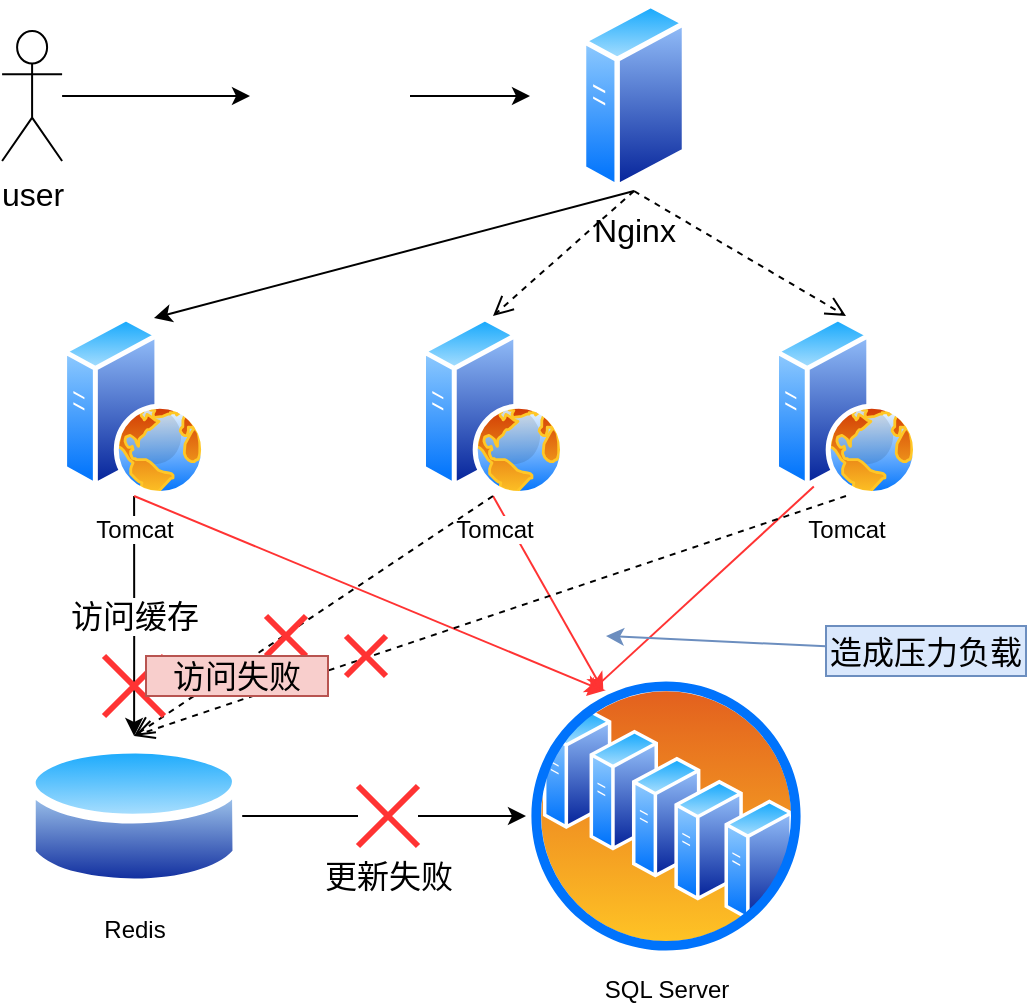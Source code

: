 <mxfile version="15.2.9" type="github">
  <diagram id="kTX6su0PMOBrZuuV1gaZ" name="第 1 页">
    <mxGraphModel dx="678" dy="617" grid="1" gridSize="10" guides="1" tooltips="1" connect="1" arrows="1" fold="1" page="1" pageScale="1" pageWidth="827" pageHeight="1169" math="0" shadow="0">
      <root>
        <mxCell id="0" />
        <mxCell id="1" parent="0" />
        <mxCell id="y-xfseDDS1dq_g0I-2KE-1" value="SQL Server" style="aspect=fixed;perimeter=ellipsePerimeter;html=1;align=center;shadow=0;dashed=0;spacingTop=3;image;image=img/lib/active_directory/server_farm.svg;" vertex="1" parent="1">
          <mxGeometry x="430" y="640" width="140" height="140" as="geometry" />
        </mxCell>
        <mxCell id="y-xfseDDS1dq_g0I-2KE-10" style="edgeStyle=orthogonalEdgeStyle;rounded=0;orthogonalLoop=1;jettySize=auto;html=1;" edge="1" parent="1" source="y-xfseDDS1dq_g0I-2KE-3" target="y-xfseDDS1dq_g0I-2KE-4">
          <mxGeometry relative="1" as="geometry" />
        </mxCell>
        <mxCell id="y-xfseDDS1dq_g0I-2KE-18" value="访问缓存" style="edgeLabel;html=1;align=center;verticalAlign=middle;resizable=0;points=[];fontSize=16;" vertex="1" connectable="0" parent="y-xfseDDS1dq_g0I-2KE-10">
          <mxGeometry x="-0.267" y="1" relative="1" as="geometry">
            <mxPoint x="-1" y="16" as="offset" />
          </mxGeometry>
        </mxCell>
        <mxCell id="y-xfseDDS1dq_g0I-2KE-34" style="edgeStyle=none;rounded=0;orthogonalLoop=1;jettySize=auto;html=1;exitX=0.5;exitY=1;exitDx=0;exitDy=0;entryX=0.25;entryY=0;entryDx=0;entryDy=0;fontSize=16;fillColor=#f8cecc;strokeColor=#FF3333;" edge="1" parent="1" source="y-xfseDDS1dq_g0I-2KE-3" target="y-xfseDDS1dq_g0I-2KE-1">
          <mxGeometry relative="1" as="geometry" />
        </mxCell>
        <mxCell id="y-xfseDDS1dq_g0I-2KE-3" value="Tomcat" style="aspect=fixed;perimeter=ellipsePerimeter;html=1;align=center;shadow=0;dashed=0;spacingTop=3;image;image=img/lib/active_directory/web_server.svg;" vertex="1" parent="1">
          <mxGeometry x="198.05" y="460" width="72" height="90" as="geometry" />
        </mxCell>
        <mxCell id="y-xfseDDS1dq_g0I-2KE-30" style="edgeStyle=none;rounded=0;orthogonalLoop=1;jettySize=auto;html=1;exitX=1;exitY=0.5;exitDx=0;exitDy=0;fontSize=16;startArrow=none;" edge="1" parent="1" source="y-xfseDDS1dq_g0I-2KE-31" target="y-xfseDDS1dq_g0I-2KE-1">
          <mxGeometry relative="1" as="geometry" />
        </mxCell>
        <mxCell id="y-xfseDDS1dq_g0I-2KE-4" value="Redis" style="aspect=fixed;perimeter=ellipsePerimeter;html=1;align=center;shadow=0;dashed=0;spacingTop=3;image;image=img/lib/active_directory/database.svg;" vertex="1" parent="1">
          <mxGeometry x="180" y="670" width="108.1" height="80" as="geometry" />
        </mxCell>
        <mxCell id="y-xfseDDS1dq_g0I-2KE-35" style="edgeStyle=none;rounded=0;orthogonalLoop=1;jettySize=auto;html=1;exitX=0.5;exitY=1;exitDx=0;exitDy=0;entryX=0.25;entryY=0;entryDx=0;entryDy=0;fontSize=16;strokeColor=#FF3333;" edge="1" parent="1" source="y-xfseDDS1dq_g0I-2KE-7" target="y-xfseDDS1dq_g0I-2KE-1">
          <mxGeometry relative="1" as="geometry" />
        </mxCell>
        <mxCell id="y-xfseDDS1dq_g0I-2KE-7" value="Tomcat" style="aspect=fixed;perimeter=ellipsePerimeter;html=1;align=center;shadow=0;dashed=0;spacingTop=3;image;image=img/lib/active_directory/web_server.svg;" vertex="1" parent="1">
          <mxGeometry x="377.5" y="460" width="72" height="90" as="geometry" />
        </mxCell>
        <mxCell id="y-xfseDDS1dq_g0I-2KE-36" style="edgeStyle=none;rounded=0;orthogonalLoop=1;jettySize=auto;html=1;exitX=0.25;exitY=1;exitDx=0;exitDy=0;fontSize=16;strokeColor=#FF3333;" edge="1" parent="1" source="y-xfseDDS1dq_g0I-2KE-8">
          <mxGeometry relative="1" as="geometry">
            <mxPoint x="460" y="650" as="targetPoint" />
          </mxGeometry>
        </mxCell>
        <mxCell id="y-xfseDDS1dq_g0I-2KE-8" value="Tomcat" style="aspect=fixed;perimeter=ellipsePerimeter;html=1;align=center;shadow=0;dashed=0;spacingTop=3;image;image=img/lib/active_directory/web_server.svg;" vertex="1" parent="1">
          <mxGeometry x="554" y="460" width="72" height="90" as="geometry" />
        </mxCell>
        <mxCell id="y-xfseDDS1dq_g0I-2KE-14" value="" style="html=1;verticalAlign=bottom;endArrow=open;dashed=1;endSize=8;exitX=0.5;exitY=1;exitDx=0;exitDy=0;entryX=0.5;entryY=0;entryDx=0;entryDy=0;" edge="1" parent="1" source="y-xfseDDS1dq_g0I-2KE-7" target="y-xfseDDS1dq_g0I-2KE-4">
          <mxGeometry x="-0.176" y="1" relative="1" as="geometry">
            <mxPoint x="400" y="600" as="sourcePoint" />
            <mxPoint x="320" y="600" as="targetPoint" />
            <mxPoint as="offset" />
          </mxGeometry>
        </mxCell>
        <mxCell id="y-xfseDDS1dq_g0I-2KE-15" value="" style="html=1;verticalAlign=bottom;endArrow=open;dashed=1;endSize=8;exitX=0.5;exitY=1;exitDx=0;exitDy=0;entryX=0.5;entryY=0;entryDx=0;entryDy=0;" edge="1" parent="1" source="y-xfseDDS1dq_g0I-2KE-8" target="y-xfseDDS1dq_g0I-2KE-4">
          <mxGeometry relative="1" as="geometry">
            <mxPoint x="423.5" y="560" as="sourcePoint" />
            <mxPoint x="244.05" y="680" as="targetPoint" />
          </mxGeometry>
        </mxCell>
        <mxCell id="y-xfseDDS1dq_g0I-2KE-22" style="edgeStyle=none;rounded=0;orthogonalLoop=1;jettySize=auto;html=1;entryX=0;entryY=0.5;entryDx=0;entryDy=0;fontSize=16;" edge="1" parent="1" source="y-xfseDDS1dq_g0I-2KE-19">
          <mxGeometry relative="1" as="geometry">
            <mxPoint x="292" y="350" as="targetPoint" />
          </mxGeometry>
        </mxCell>
        <mxCell id="y-xfseDDS1dq_g0I-2KE-19" value="user" style="shape=umlActor;verticalLabelPosition=bottom;verticalAlign=top;html=1;fontSize=16;" vertex="1" parent="1">
          <mxGeometry x="168.05" y="317.5" width="30" height="65" as="geometry" />
        </mxCell>
        <mxCell id="y-xfseDDS1dq_g0I-2KE-23" style="edgeStyle=none;rounded=0;orthogonalLoop=1;jettySize=auto;html=1;exitX=1;exitY=0.5;exitDx=0;exitDy=0;fontSize=16;" edge="1" parent="1">
          <mxGeometry relative="1" as="geometry">
            <mxPoint x="432" y="350" as="targetPoint" />
            <mxPoint x="372" y="350" as="sourcePoint" />
          </mxGeometry>
        </mxCell>
        <mxCell id="y-xfseDDS1dq_g0I-2KE-21" value="" style="shape=image;html=1;verticalAlign=top;verticalLabelPosition=bottom;labelBackgroundColor=#ffffff;imageAspect=0;aspect=fixed;image=https://cdn1.iconfinder.com/data/icons/google_jfk_icons_by_carlosjj/128/chrome.png;fontSize=16;" vertex="1" parent="1">
          <mxGeometry x="296" y="310" width="80" height="80" as="geometry" />
        </mxCell>
        <mxCell id="y-xfseDDS1dq_g0I-2KE-26" style="edgeStyle=none;rounded=0;orthogonalLoop=1;jettySize=auto;html=1;exitX=0.5;exitY=1;exitDx=0;exitDy=0;entryX=0.638;entryY=0.011;entryDx=0;entryDy=0;entryPerimeter=0;fontSize=16;" edge="1" parent="1" source="y-xfseDDS1dq_g0I-2KE-25" target="y-xfseDDS1dq_g0I-2KE-3">
          <mxGeometry relative="1" as="geometry" />
        </mxCell>
        <mxCell id="y-xfseDDS1dq_g0I-2KE-25" value="Nginx" style="aspect=fixed;perimeter=ellipsePerimeter;html=1;align=center;shadow=0;dashed=0;spacingTop=3;image;image=img/lib/active_directory/generic_server.svg;fontSize=16;" vertex="1" parent="1">
          <mxGeometry x="457.4" y="302.5" width="53.2" height="95" as="geometry" />
        </mxCell>
        <mxCell id="y-xfseDDS1dq_g0I-2KE-28" value="" style="html=1;verticalAlign=bottom;endArrow=open;dashed=1;endSize=8;fontSize=16;exitX=0.5;exitY=1;exitDx=0;exitDy=0;entryX=0.5;entryY=0;entryDx=0;entryDy=0;" edge="1" parent="1" source="y-xfseDDS1dq_g0I-2KE-25" target="y-xfseDDS1dq_g0I-2KE-7">
          <mxGeometry x="0.016" y="-12" relative="1" as="geometry">
            <mxPoint x="520" y="460" as="sourcePoint" />
            <mxPoint x="440" y="460" as="targetPoint" />
            <mxPoint as="offset" />
          </mxGeometry>
        </mxCell>
        <mxCell id="y-xfseDDS1dq_g0I-2KE-29" value="" style="html=1;verticalAlign=bottom;endArrow=open;dashed=1;endSize=8;fontSize=16;exitX=0.5;exitY=1;exitDx=0;exitDy=0;entryX=0.5;entryY=0;entryDx=0;entryDy=0;" edge="1" parent="1" source="y-xfseDDS1dq_g0I-2KE-25" target="y-xfseDDS1dq_g0I-2KE-8">
          <mxGeometry relative="1" as="geometry">
            <mxPoint x="560.5" y="407.5" as="sourcePoint" />
            <mxPoint x="490" y="470" as="targetPoint" />
          </mxGeometry>
        </mxCell>
        <mxCell id="y-xfseDDS1dq_g0I-2KE-31" value="" style="shape=umlDestroy;whiteSpace=wrap;html=1;strokeWidth=3;fontSize=16;strokeColor=#FF3333;" vertex="1" parent="1">
          <mxGeometry x="346" y="695" width="30" height="30" as="geometry" />
        </mxCell>
        <mxCell id="y-xfseDDS1dq_g0I-2KE-32" value="" style="edgeStyle=none;rounded=0;orthogonalLoop=1;jettySize=auto;html=1;exitX=1;exitY=0.5;exitDx=0;exitDy=0;fontSize=16;endArrow=none;" edge="1" parent="1" source="y-xfseDDS1dq_g0I-2KE-4" target="y-xfseDDS1dq_g0I-2KE-31">
          <mxGeometry relative="1" as="geometry">
            <mxPoint x="288.1" y="710" as="sourcePoint" />
            <mxPoint x="430" y="710" as="targetPoint" />
          </mxGeometry>
        </mxCell>
        <mxCell id="y-xfseDDS1dq_g0I-2KE-37" value="更新失败" style="edgeLabel;html=1;align=center;verticalAlign=middle;resizable=0;points=[];fontSize=16;" vertex="1" connectable="0" parent="y-xfseDDS1dq_g0I-2KE-32">
          <mxGeometry x="0.482" y="-5" relative="1" as="geometry">
            <mxPoint x="30" y="25" as="offset" />
          </mxGeometry>
        </mxCell>
        <mxCell id="y-xfseDDS1dq_g0I-2KE-33" value="" style="shape=umlDestroy;whiteSpace=wrap;html=1;strokeWidth=3;fontSize=16;strokeColor=#FF3333;" vertex="1" parent="1">
          <mxGeometry x="219" y="630" width="30" height="30" as="geometry" />
        </mxCell>
        <mxCell id="y-xfseDDS1dq_g0I-2KE-38" value="" style="shape=umlDestroy;whiteSpace=wrap;html=1;strokeWidth=3;fontSize=16;strokeColor=#FF3333;" vertex="1" parent="1">
          <mxGeometry x="340" y="620" width="20" height="20" as="geometry" />
        </mxCell>
        <mxCell id="y-xfseDDS1dq_g0I-2KE-42" value="" style="shape=umlDestroy;whiteSpace=wrap;html=1;strokeWidth=3;fontSize=16;strokeColor=#FF3333;" vertex="1" parent="1">
          <mxGeometry x="300" y="610" width="20" height="20" as="geometry" />
        </mxCell>
        <mxCell id="y-xfseDDS1dq_g0I-2KE-44" value="访问失败" style="text;html=1;strokeColor=#b85450;fillColor=#f8cecc;align=center;verticalAlign=middle;whiteSpace=wrap;rounded=0;fontSize=16;" vertex="1" parent="1">
          <mxGeometry x="240" y="630" width="91" height="20" as="geometry" />
        </mxCell>
        <mxCell id="y-xfseDDS1dq_g0I-2KE-47" style="edgeStyle=none;rounded=0;orthogonalLoop=1;jettySize=auto;html=1;fontSize=16;strokeColor=#6c8ebf;fillColor=#dae8fc;" edge="1" parent="1" source="y-xfseDDS1dq_g0I-2KE-46">
          <mxGeometry relative="1" as="geometry">
            <mxPoint x="470" y="620" as="targetPoint" />
          </mxGeometry>
        </mxCell>
        <mxCell id="y-xfseDDS1dq_g0I-2KE-46" value="造成压力负载" style="text;html=1;strokeColor=#6c8ebf;fillColor=#dae8fc;align=center;verticalAlign=middle;whiteSpace=wrap;rounded=0;fontSize=16;" vertex="1" parent="1">
          <mxGeometry x="580" y="615" width="100" height="25" as="geometry" />
        </mxCell>
      </root>
    </mxGraphModel>
  </diagram>
</mxfile>
